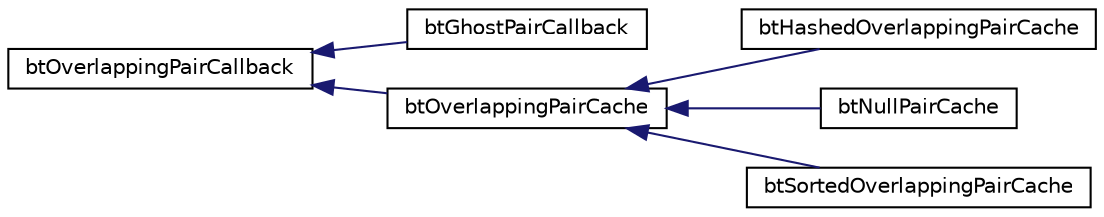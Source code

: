 digraph G
{
  edge [fontname="Helvetica",fontsize="10",labelfontname="Helvetica",labelfontsize="10"];
  node [fontname="Helvetica",fontsize="10",shape=record];
  rankdir=LR;
  Node1 [label="btOverlappingPairCallback",height=0.2,width=0.4,color="black", fillcolor="white", style="filled",URL="$dd/d1a/classbtOverlappingPairCallback.html",tooltip="The btOverlappingPairCallback class is an additional optional broadphase user callback for adding/rem..."];
  Node1 -> Node2 [dir=back,color="midnightblue",fontsize="10",style="solid",fontname="Helvetica"];
  Node2 [label="btGhostPairCallback",height=0.2,width=0.4,color="black", fillcolor="white", style="filled",URL="$d8/d26/classbtGhostPairCallback.html",tooltip="The btGhostPairCallback interfaces and forwards adding and removal of overlapping pairs from the btBr..."];
  Node1 -> Node3 [dir=back,color="midnightblue",fontsize="10",style="solid",fontname="Helvetica"];
  Node3 [label="btOverlappingPairCache",height=0.2,width=0.4,color="black", fillcolor="white", style="filled",URL="$df/dc4/classbtOverlappingPairCache.html"];
  Node3 -> Node4 [dir=back,color="midnightblue",fontsize="10",style="solid",fontname="Helvetica"];
  Node4 [label="btHashedOverlappingPairCache",height=0.2,width=0.4,color="black", fillcolor="white", style="filled",URL="$d8/d08/classbtHashedOverlappingPairCache.html",tooltip="Hash-space based Pair Cache, thanks to Erin Catto, Box2D, http://www.box2d.org, and Pierre Terdiman..."];
  Node3 -> Node5 [dir=back,color="midnightblue",fontsize="10",style="solid",fontname="Helvetica"];
  Node5 [label="btNullPairCache",height=0.2,width=0.4,color="black", fillcolor="white", style="filled",URL="$da/db8/classbtNullPairCache.html",tooltip="btNullPairCache skips add/removal of overlapping pairs. Userful for benchmarking and unit testing..."];
  Node3 -> Node6 [dir=back,color="midnightblue",fontsize="10",style="solid",fontname="Helvetica"];
  Node6 [label="btSortedOverlappingPairCache",height=0.2,width=0.4,color="black", fillcolor="white", style="filled",URL="$d8/def/classbtSortedOverlappingPairCache.html"];
}
